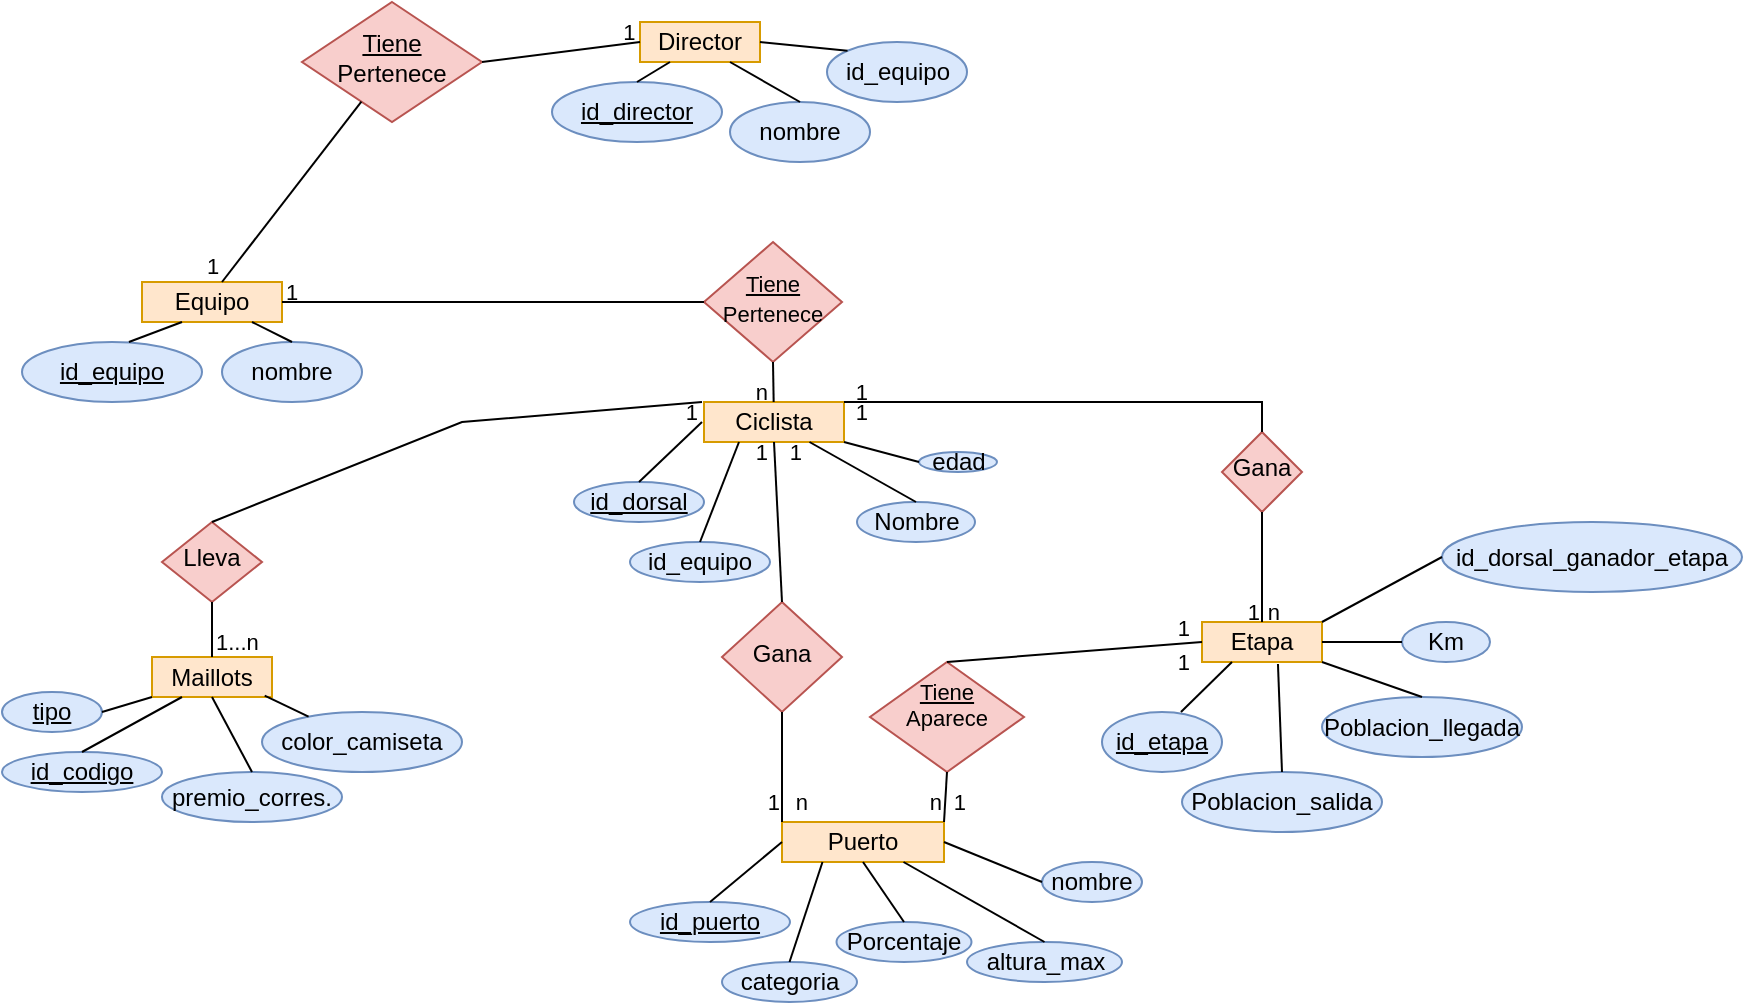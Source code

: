 <mxfile version="20.8.20" type="github">
  <diagram id="C5RBs43oDa-KdzZeNtuy" name="Page-1">
    <mxGraphModel dx="1434" dy="788" grid="1" gridSize="10" guides="1" tooltips="1" connect="1" arrows="1" fold="1" page="1" pageScale="1" pageWidth="827" pageHeight="1169" math="0" shadow="0">
      <root>
        <mxCell id="WIyWlLk6GJQsqaUBKTNV-0" />
        <mxCell id="WIyWlLk6GJQsqaUBKTNV-1" parent="WIyWlLk6GJQsqaUBKTNV-0" />
        <mxCell id="WIyWlLk6GJQsqaUBKTNV-6" value="Gana" style="rhombus;whiteSpace=wrap;html=1;shadow=0;fontFamily=Helvetica;fontSize=12;align=center;strokeWidth=1;spacing=6;spacingTop=-4;fillColor=#f8cecc;strokeColor=#b85450;" parent="WIyWlLk6GJQsqaUBKTNV-1" vertex="1">
          <mxGeometry x="380" y="310" width="60" height="55" as="geometry" />
        </mxCell>
        <mxCell id="WIyWlLk6GJQsqaUBKTNV-10" value="Lleva" style="rhombus;whiteSpace=wrap;html=1;shadow=0;fontFamily=Helvetica;fontSize=12;align=center;strokeWidth=1;spacing=6;spacingTop=-4;fillColor=#f8cecc;strokeColor=#b85450;" parent="WIyWlLk6GJQsqaUBKTNV-1" vertex="1">
          <mxGeometry x="100" y="270" width="50" height="40" as="geometry" />
        </mxCell>
        <mxCell id="zfDN0zzNHte_XfRn6gS3-0" value="Etapa" style="rounded=0;whiteSpace=wrap;html=1;fillColor=#ffe6cc;strokeColor=#d79b00;" vertex="1" parent="WIyWlLk6GJQsqaUBKTNV-1">
          <mxGeometry x="620" y="320" width="60" height="20" as="geometry" />
        </mxCell>
        <mxCell id="zfDN0zzNHte_XfRn6gS3-2" value="&lt;u&gt;Tiene&lt;/u&gt;&lt;br&gt;Pertenece" style="rhombus;whiteSpace=wrap;html=1;shadow=0;fontFamily=Helvetica;fontSize=12;align=center;strokeWidth=1;spacing=6;spacingTop=-4;fillColor=#f8cecc;strokeColor=#b85450;" vertex="1" parent="WIyWlLk6GJQsqaUBKTNV-1">
          <mxGeometry x="170" y="10" width="90" height="60" as="geometry" />
        </mxCell>
        <mxCell id="zfDN0zzNHte_XfRn6gS3-3" value="Gana" style="rhombus;whiteSpace=wrap;html=1;shadow=0;fontFamily=Helvetica;fontSize=12;align=center;strokeWidth=1;spacing=6;spacingTop=-4;fillColor=#f8cecc;strokeColor=#b85450;" vertex="1" parent="WIyWlLk6GJQsqaUBKTNV-1">
          <mxGeometry x="630" y="225" width="40" height="40" as="geometry" />
        </mxCell>
        <mxCell id="zfDN0zzNHte_XfRn6gS3-5" value="Maillots" style="rounded=0;whiteSpace=wrap;html=1;fillColor=#ffe6cc;strokeColor=#d79b00;" vertex="1" parent="WIyWlLk6GJQsqaUBKTNV-1">
          <mxGeometry x="95" y="337.5" width="60" height="20" as="geometry" />
        </mxCell>
        <mxCell id="zfDN0zzNHte_XfRn6gS3-6" value="Puerto" style="rounded=0;whiteSpace=wrap;html=1;fillColor=#ffe6cc;strokeColor=#d79b00;" vertex="1" parent="WIyWlLk6GJQsqaUBKTNV-1">
          <mxGeometry x="410" y="420" width="81" height="20" as="geometry" />
        </mxCell>
        <mxCell id="zfDN0zzNHte_XfRn6gS3-7" value="Director" style="rounded=0;whiteSpace=wrap;html=1;fillColor=#ffe6cc;strokeColor=#d79b00;" vertex="1" parent="WIyWlLk6GJQsqaUBKTNV-1">
          <mxGeometry x="339" y="20" width="60" height="20" as="geometry" />
        </mxCell>
        <mxCell id="zfDN0zzNHte_XfRn6gS3-8" value="Equipo" style="rounded=0;whiteSpace=wrap;html=1;fillColor=#ffe6cc;strokeColor=#d79b00;" vertex="1" parent="WIyWlLk6GJQsqaUBKTNV-1">
          <mxGeometry x="90" y="150" width="70" height="20" as="geometry" />
        </mxCell>
        <mxCell id="zfDN0zzNHte_XfRn6gS3-9" value="Ciclista" style="rounded=0;whiteSpace=wrap;html=1;fillColor=#ffe6cc;strokeColor=#d79b00;" vertex="1" parent="WIyWlLk6GJQsqaUBKTNV-1">
          <mxGeometry x="371" y="210" width="70" height="20" as="geometry" />
        </mxCell>
        <mxCell id="zfDN0zzNHte_XfRn6gS3-11" value="id_dorsal_ganador_etapa" style="ellipse;whiteSpace=wrap;html=1;fillColor=#dae8fc;strokeColor=#6c8ebf;" vertex="1" parent="WIyWlLk6GJQsqaUBKTNV-1">
          <mxGeometry x="740" y="270" width="150" height="35" as="geometry" />
        </mxCell>
        <mxCell id="zfDN0zzNHte_XfRn6gS3-12" value="Poblacion_salida" style="ellipse;whiteSpace=wrap;html=1;fillColor=#dae8fc;strokeColor=#6c8ebf;" vertex="1" parent="WIyWlLk6GJQsqaUBKTNV-1">
          <mxGeometry x="610" y="395" width="100" height="30" as="geometry" />
        </mxCell>
        <mxCell id="zfDN0zzNHte_XfRn6gS3-13" value="&lt;u&gt;id_puerto&lt;/u&gt;" style="ellipse;whiteSpace=wrap;html=1;fillColor=#dae8fc;strokeColor=#6c8ebf;" vertex="1" parent="WIyWlLk6GJQsqaUBKTNV-1">
          <mxGeometry x="334" y="460" width="80" height="20" as="geometry" />
        </mxCell>
        <mxCell id="zfDN0zzNHte_XfRn6gS3-14" value="Poblacion_llegada" style="ellipse;whiteSpace=wrap;html=1;fillColor=#dae8fc;strokeColor=#6c8ebf;" vertex="1" parent="WIyWlLk6GJQsqaUBKTNV-1">
          <mxGeometry x="680" y="357.5" width="100" height="30" as="geometry" />
        </mxCell>
        <mxCell id="zfDN0zzNHte_XfRn6gS3-15" value="Km" style="ellipse;whiteSpace=wrap;html=1;fillColor=#dae8fc;strokeColor=#6c8ebf;" vertex="1" parent="WIyWlLk6GJQsqaUBKTNV-1">
          <mxGeometry x="720" y="320" width="44" height="20" as="geometry" />
        </mxCell>
        <mxCell id="zfDN0zzNHte_XfRn6gS3-16" value="&lt;u&gt;id_etapa&lt;/u&gt;" style="ellipse;whiteSpace=wrap;html=1;fillColor=#dae8fc;strokeColor=#6c8ebf;" vertex="1" parent="WIyWlLk6GJQsqaUBKTNV-1">
          <mxGeometry x="570" y="365" width="60" height="30" as="geometry" />
        </mxCell>
        <mxCell id="zfDN0zzNHte_XfRn6gS3-17" value="edad" style="ellipse;whiteSpace=wrap;html=1;fillColor=#dae8fc;strokeColor=#6c8ebf;" vertex="1" parent="WIyWlLk6GJQsqaUBKTNV-1">
          <mxGeometry x="478.5" y="235" width="39" height="10" as="geometry" />
        </mxCell>
        <mxCell id="zfDN0zzNHte_XfRn6gS3-18" value="Nombre" style="ellipse;whiteSpace=wrap;html=1;fillColor=#dae8fc;strokeColor=#6c8ebf;" vertex="1" parent="WIyWlLk6GJQsqaUBKTNV-1">
          <mxGeometry x="447.5" y="260" width="59" height="20" as="geometry" />
        </mxCell>
        <mxCell id="zfDN0zzNHte_XfRn6gS3-19" value="id_equipo" style="ellipse;whiteSpace=wrap;html=1;fillColor=#dae8fc;strokeColor=#6c8ebf;" vertex="1" parent="WIyWlLk6GJQsqaUBKTNV-1">
          <mxGeometry x="334" y="280" width="70" height="20" as="geometry" />
        </mxCell>
        <mxCell id="zfDN0zzNHte_XfRn6gS3-20" value="&lt;u&gt;id_dorsal&lt;/u&gt;" style="ellipse;whiteSpace=wrap;html=1;fillColor=#dae8fc;strokeColor=#6c8ebf;" vertex="1" parent="WIyWlLk6GJQsqaUBKTNV-1">
          <mxGeometry x="306" y="250" width="65" height="20" as="geometry" />
        </mxCell>
        <mxCell id="zfDN0zzNHte_XfRn6gS3-22" value="id_equipo" style="ellipse;whiteSpace=wrap;html=1;fillColor=#dae8fc;strokeColor=#6c8ebf;" vertex="1" parent="WIyWlLk6GJQsqaUBKTNV-1">
          <mxGeometry x="432.5" y="30" width="70" height="30" as="geometry" />
        </mxCell>
        <mxCell id="zfDN0zzNHte_XfRn6gS3-23" value="nombre" style="ellipse;whiteSpace=wrap;html=1;fillColor=#dae8fc;strokeColor=#6c8ebf;" vertex="1" parent="WIyWlLk6GJQsqaUBKTNV-1">
          <mxGeometry x="384" y="60" width="70" height="30" as="geometry" />
        </mxCell>
        <mxCell id="zfDN0zzNHte_XfRn6gS3-24" value="&lt;u&gt;id_director&lt;/u&gt;" style="ellipse;whiteSpace=wrap;html=1;fillColor=#dae8fc;strokeColor=#6c8ebf;" vertex="1" parent="WIyWlLk6GJQsqaUBKTNV-1">
          <mxGeometry x="295" y="50" width="85" height="30" as="geometry" />
        </mxCell>
        <mxCell id="zfDN0zzNHte_XfRn6gS3-25" value="nombre" style="ellipse;whiteSpace=wrap;html=1;fillColor=#dae8fc;strokeColor=#6c8ebf;" vertex="1" parent="WIyWlLk6GJQsqaUBKTNV-1">
          <mxGeometry x="130" y="180" width="70" height="30" as="geometry" />
        </mxCell>
        <mxCell id="zfDN0zzNHte_XfRn6gS3-26" value="&lt;u&gt;id_equipo&lt;/u&gt;" style="ellipse;whiteSpace=wrap;html=1;fillColor=#dae8fc;strokeColor=#6c8ebf;" vertex="1" parent="WIyWlLk6GJQsqaUBKTNV-1">
          <mxGeometry x="30" y="180" width="90" height="30" as="geometry" />
        </mxCell>
        <mxCell id="zfDN0zzNHte_XfRn6gS3-27" value="&lt;h1 style=&quot;font-size: 8px;&quot;&gt;&lt;br&gt;&lt;/h1&gt;&lt;div style=&quot;font-size: 11px;&quot;&gt;&lt;u style=&quot;background-color: initial;&quot;&gt;Tiene&lt;/u&gt;&lt;br&gt;&lt;/div&gt;&lt;div style=&quot;font-size: 11px;&quot;&gt;&lt;font style=&quot;font-size: 11px;&quot;&gt;Aparece&lt;/font&gt;&lt;/div&gt;&lt;div&gt;&lt;u&gt;&lt;br&gt;&lt;/u&gt;&lt;/div&gt;&lt;span style=&quot;font-size: 8px;&quot;&gt;&lt;br&gt;&lt;/span&gt;" style="rhombus;whiteSpace=wrap;html=1;shadow=0;fontFamily=Helvetica;fontSize=12;align=center;strokeWidth=1;spacing=6;spacingTop=-4;fillColor=#f8cecc;strokeColor=#b85450;" vertex="1" parent="WIyWlLk6GJQsqaUBKTNV-1">
          <mxGeometry x="454" y="340" width="77" height="55" as="geometry" />
        </mxCell>
        <mxCell id="zfDN0zzNHte_XfRn6gS3-41" value="" style="endArrow=none;html=1;rounded=0;exitX=0.5;exitY=0;exitDx=0;exitDy=0;entryX=0.25;entryY=1;entryDx=0;entryDy=0;" edge="1" parent="WIyWlLk6GJQsqaUBKTNV-1" source="zfDN0zzNHte_XfRn6gS3-24" target="zfDN0zzNHte_XfRn6gS3-7">
          <mxGeometry width="50" height="50" relative="1" as="geometry">
            <mxPoint x="400" y="110" as="sourcePoint" />
            <mxPoint x="440" y="70" as="targetPoint" />
          </mxGeometry>
        </mxCell>
        <mxCell id="zfDN0zzNHte_XfRn6gS3-42" value="" style="endArrow=none;html=1;rounded=0;entryX=0;entryY=0;entryDx=0;entryDy=0;exitX=1;exitY=0.5;exitDx=0;exitDy=0;" edge="1" parent="WIyWlLk6GJQsqaUBKTNV-1" source="zfDN0zzNHte_XfRn6gS3-7" target="zfDN0zzNHte_XfRn6gS3-22">
          <mxGeometry width="50" height="50" relative="1" as="geometry">
            <mxPoint x="500" y="60" as="sourcePoint" />
            <mxPoint x="550" y="10" as="targetPoint" />
          </mxGeometry>
        </mxCell>
        <mxCell id="zfDN0zzNHte_XfRn6gS3-48" value="" style="endArrow=none;html=1;rounded=0;" edge="1" parent="WIyWlLk6GJQsqaUBKTNV-1" target="zfDN0zzNHte_XfRn6gS3-2">
          <mxGeometry width="50" height="50" relative="1" as="geometry">
            <mxPoint x="130" y="150" as="sourcePoint" />
            <mxPoint x="180" y="100" as="targetPoint" />
          </mxGeometry>
        </mxCell>
        <mxCell id="zfDN0zzNHte_XfRn6gS3-49" value="" style="endArrow=none;html=1;rounded=0;entryX=0;entryY=0.5;entryDx=0;entryDy=0;exitX=1;exitY=0.5;exitDx=0;exitDy=0;" edge="1" parent="WIyWlLk6GJQsqaUBKTNV-1" source="zfDN0zzNHte_XfRn6gS3-2" target="zfDN0zzNHte_XfRn6gS3-7">
          <mxGeometry width="50" height="50" relative="1" as="geometry">
            <mxPoint x="300" y="60" as="sourcePoint" />
            <mxPoint x="350" y="10" as="targetPoint" />
          </mxGeometry>
        </mxCell>
        <mxCell id="zfDN0zzNHte_XfRn6gS3-50" value="" style="endArrow=none;html=1;rounded=0;entryX=0.75;entryY=1;entryDx=0;entryDy=0;exitX=0.5;exitY=0;exitDx=0;exitDy=0;" edge="1" parent="WIyWlLk6GJQsqaUBKTNV-1" source="zfDN0zzNHte_XfRn6gS3-23" target="zfDN0zzNHte_XfRn6gS3-7">
          <mxGeometry width="50" height="50" relative="1" as="geometry">
            <mxPoint x="490" y="150" as="sourcePoint" />
            <mxPoint x="540" y="100" as="targetPoint" />
          </mxGeometry>
        </mxCell>
        <mxCell id="zfDN0zzNHte_XfRn6gS3-51" value="" style="endArrow=none;html=1;rounded=0;exitX=0.594;exitY=0;exitDx=0;exitDy=0;exitPerimeter=0;" edge="1" parent="WIyWlLk6GJQsqaUBKTNV-1" source="zfDN0zzNHte_XfRn6gS3-26">
          <mxGeometry width="50" height="50" relative="1" as="geometry">
            <mxPoint x="60" y="220" as="sourcePoint" />
            <mxPoint x="110" y="170" as="targetPoint" />
          </mxGeometry>
        </mxCell>
        <mxCell id="zfDN0zzNHte_XfRn6gS3-52" value="" style="endArrow=none;html=1;rounded=0;exitX=0.5;exitY=0;exitDx=0;exitDy=0;" edge="1" parent="WIyWlLk6GJQsqaUBKTNV-1" source="zfDN0zzNHte_XfRn6gS3-25" target="zfDN0zzNHte_XfRn6gS3-8">
          <mxGeometry width="50" height="50" relative="1" as="geometry">
            <mxPoint x="100" y="220" as="sourcePoint" />
            <mxPoint x="150" y="170" as="targetPoint" />
          </mxGeometry>
        </mxCell>
        <mxCell id="zfDN0zzNHte_XfRn6gS3-53" value="&lt;font style=&quot;font-size: 11px;&quot;&gt;&lt;u&gt;Tiene&lt;/u&gt;&lt;br&gt;Pertenece&lt;/font&gt;" style="rhombus;whiteSpace=wrap;html=1;shadow=0;fontFamily=Helvetica;fontSize=12;align=center;strokeWidth=1;spacing=6;spacingTop=-4;fillColor=#f8cecc;strokeColor=#b85450;" vertex="1" parent="WIyWlLk6GJQsqaUBKTNV-1">
          <mxGeometry x="371" y="130" width="69" height="60" as="geometry" />
        </mxCell>
        <mxCell id="zfDN0zzNHte_XfRn6gS3-56" value="" style="endArrow=none;html=1;rounded=0;exitX=1;exitY=0.5;exitDx=0;exitDy=0;entryX=0;entryY=0.5;entryDx=0;entryDy=0;" edge="1" parent="WIyWlLk6GJQsqaUBKTNV-1" source="zfDN0zzNHte_XfRn6gS3-8" target="zfDN0zzNHte_XfRn6gS3-53">
          <mxGeometry width="50" height="50" relative="1" as="geometry">
            <mxPoint x="310" y="210" as="sourcePoint" />
            <mxPoint x="360" y="160" as="targetPoint" />
          </mxGeometry>
        </mxCell>
        <mxCell id="zfDN0zzNHte_XfRn6gS3-58" value="" style="endArrow=none;html=1;rounded=0;entryX=0.5;entryY=1;entryDx=0;entryDy=0;" edge="1" parent="WIyWlLk6GJQsqaUBKTNV-1" source="zfDN0zzNHte_XfRn6gS3-9" target="zfDN0zzNHte_XfRn6gS3-53">
          <mxGeometry width="50" height="50" relative="1" as="geometry">
            <mxPoint x="310" y="310" as="sourcePoint" />
            <mxPoint x="360" y="260" as="targetPoint" />
          </mxGeometry>
        </mxCell>
        <mxCell id="zfDN0zzNHte_XfRn6gS3-60" value="" style="endArrow=none;html=1;rounded=0;entryX=1;entryY=1;entryDx=0;entryDy=0;exitX=0;exitY=0.5;exitDx=0;exitDy=0;" edge="1" parent="WIyWlLk6GJQsqaUBKTNV-1" source="zfDN0zzNHte_XfRn6gS3-17" target="zfDN0zzNHte_XfRn6gS3-9">
          <mxGeometry width="50" height="50" relative="1" as="geometry">
            <mxPoint x="310" y="340" as="sourcePoint" />
            <mxPoint x="360" y="290" as="targetPoint" />
          </mxGeometry>
        </mxCell>
        <mxCell id="zfDN0zzNHte_XfRn6gS3-61" value="" style="endArrow=none;html=1;rounded=0;exitX=0.5;exitY=0;exitDx=0;exitDy=0;" edge="1" parent="WIyWlLk6GJQsqaUBKTNV-1" source="zfDN0zzNHte_XfRn6gS3-18" target="zfDN0zzNHte_XfRn6gS3-9">
          <mxGeometry width="50" height="50" relative="1" as="geometry">
            <mxPoint x="310" y="340" as="sourcePoint" />
            <mxPoint x="360" y="290" as="targetPoint" />
          </mxGeometry>
        </mxCell>
        <mxCell id="zfDN0zzNHte_XfRn6gS3-62" value="" style="endArrow=none;html=1;rounded=0;entryX=0.25;entryY=1;entryDx=0;entryDy=0;exitX=0.5;exitY=0;exitDx=0;exitDy=0;" edge="1" parent="WIyWlLk6GJQsqaUBKTNV-1" source="zfDN0zzNHte_XfRn6gS3-19" target="zfDN0zzNHte_XfRn6gS3-9">
          <mxGeometry width="50" height="50" relative="1" as="geometry">
            <mxPoint x="310" y="340" as="sourcePoint" />
            <mxPoint x="360" y="290" as="targetPoint" />
          </mxGeometry>
        </mxCell>
        <mxCell id="zfDN0zzNHte_XfRn6gS3-63" value="" style="endArrow=none;html=1;rounded=0;exitX=0.5;exitY=0;exitDx=0;exitDy=0;" edge="1" parent="WIyWlLk6GJQsqaUBKTNV-1" source="zfDN0zzNHte_XfRn6gS3-20">
          <mxGeometry width="50" height="50" relative="1" as="geometry">
            <mxPoint x="310" y="340" as="sourcePoint" />
            <mxPoint x="370" y="220" as="targetPoint" />
          </mxGeometry>
        </mxCell>
        <mxCell id="zfDN0zzNHte_XfRn6gS3-64" value="" style="endArrow=none;html=1;rounded=0;fontSize=11;entryX=1;entryY=0;entryDx=0;entryDy=0;exitX=0.5;exitY=0;exitDx=0;exitDy=0;" edge="1" parent="WIyWlLk6GJQsqaUBKTNV-1" source="zfDN0zzNHte_XfRn6gS3-3" target="zfDN0zzNHte_XfRn6gS3-9">
          <mxGeometry width="50" height="50" relative="1" as="geometry">
            <mxPoint x="610" y="240" as="sourcePoint" />
            <mxPoint x="360" y="190" as="targetPoint" />
            <Array as="points">
              <mxPoint x="650" y="210" />
              <mxPoint x="560" y="210" />
            </Array>
          </mxGeometry>
        </mxCell>
        <mxCell id="zfDN0zzNHte_XfRn6gS3-65" value="" style="endArrow=none;html=1;rounded=0;fontSize=11;entryX=0.5;entryY=1;entryDx=0;entryDy=0;exitX=0.5;exitY=0;exitDx=0;exitDy=0;" edge="1" parent="WIyWlLk6GJQsqaUBKTNV-1" source="zfDN0zzNHte_XfRn6gS3-0" target="zfDN0zzNHte_XfRn6gS3-3">
          <mxGeometry width="50" height="50" relative="1" as="geometry">
            <mxPoint x="610" y="320" as="sourcePoint" />
            <mxPoint x="360" y="300" as="targetPoint" />
            <Array as="points">
              <mxPoint x="650" y="280" />
            </Array>
          </mxGeometry>
        </mxCell>
        <mxCell id="zfDN0zzNHte_XfRn6gS3-66" value="" style="endArrow=none;html=1;rounded=0;fontSize=11;entryX=0.25;entryY=1;entryDx=0;entryDy=0;exitX=0.658;exitY=0;exitDx=0;exitDy=0;exitPerimeter=0;" edge="1" parent="WIyWlLk6GJQsqaUBKTNV-1" source="zfDN0zzNHte_XfRn6gS3-16" target="zfDN0zzNHte_XfRn6gS3-0">
          <mxGeometry width="50" height="50" relative="1" as="geometry">
            <mxPoint x="310" y="490" as="sourcePoint" />
            <mxPoint x="360" y="440" as="targetPoint" />
          </mxGeometry>
        </mxCell>
        <mxCell id="zfDN0zzNHte_XfRn6gS3-67" value="" style="endArrow=none;html=1;rounded=0;fontSize=11;entryX=0.633;entryY=1.05;entryDx=0;entryDy=0;exitX=0.5;exitY=0;exitDx=0;exitDy=0;entryPerimeter=0;" edge="1" parent="WIyWlLk6GJQsqaUBKTNV-1" source="zfDN0zzNHte_XfRn6gS3-12" target="zfDN0zzNHte_XfRn6gS3-0">
          <mxGeometry width="50" height="50" relative="1" as="geometry">
            <mxPoint x="310" y="490" as="sourcePoint" />
            <mxPoint x="360" y="440" as="targetPoint" />
          </mxGeometry>
        </mxCell>
        <mxCell id="zfDN0zzNHte_XfRn6gS3-68" value="" style="endArrow=none;html=1;rounded=0;fontSize=11;entryX=1;entryY=1;entryDx=0;entryDy=0;exitX=0.5;exitY=0;exitDx=0;exitDy=0;" edge="1" parent="WIyWlLk6GJQsqaUBKTNV-1" source="zfDN0zzNHte_XfRn6gS3-14" target="zfDN0zzNHte_XfRn6gS3-0">
          <mxGeometry width="50" height="50" relative="1" as="geometry">
            <mxPoint x="310" y="490" as="sourcePoint" />
            <mxPoint x="360" y="440" as="targetPoint" />
          </mxGeometry>
        </mxCell>
        <mxCell id="zfDN0zzNHte_XfRn6gS3-69" value="" style="endArrow=none;html=1;rounded=0;fontSize=11;entryX=1;entryY=0.5;entryDx=0;entryDy=0;exitX=0;exitY=0.5;exitDx=0;exitDy=0;" edge="1" parent="WIyWlLk6GJQsqaUBKTNV-1" source="zfDN0zzNHte_XfRn6gS3-15" target="zfDN0zzNHte_XfRn6gS3-0">
          <mxGeometry width="50" height="50" relative="1" as="geometry">
            <mxPoint x="310" y="490" as="sourcePoint" />
            <mxPoint x="360" y="440" as="targetPoint" />
          </mxGeometry>
        </mxCell>
        <mxCell id="zfDN0zzNHte_XfRn6gS3-71" value="" style="endArrow=none;html=1;rounded=0;fontSize=11;entryX=0.5;entryY=1;entryDx=0;entryDy=0;exitX=1;exitY=0;exitDx=0;exitDy=0;" edge="1" parent="WIyWlLk6GJQsqaUBKTNV-1" source="zfDN0zzNHte_XfRn6gS3-6" target="zfDN0zzNHte_XfRn6gS3-27">
          <mxGeometry width="50" height="50" relative="1" as="geometry">
            <mxPoint x="320" y="420" as="sourcePoint" />
            <mxPoint x="360" y="440" as="targetPoint" />
          </mxGeometry>
        </mxCell>
        <mxCell id="zfDN0zzNHte_XfRn6gS3-72" value="" style="endArrow=none;html=1;rounded=0;fontSize=11;entryX=0;entryY=0.5;entryDx=0;entryDy=0;exitX=1;exitY=0;exitDx=0;exitDy=0;" edge="1" parent="WIyWlLk6GJQsqaUBKTNV-1" source="zfDN0zzNHte_XfRn6gS3-0" target="zfDN0zzNHte_XfRn6gS3-11">
          <mxGeometry width="50" height="50" relative="1" as="geometry">
            <mxPoint x="470" y="510" as="sourcePoint" />
            <mxPoint x="520" y="460" as="targetPoint" />
          </mxGeometry>
        </mxCell>
        <mxCell id="zfDN0zzNHte_XfRn6gS3-73" value="altura_max" style="ellipse;whiteSpace=wrap;html=1;fillColor=#dae8fc;strokeColor=#6c8ebf;" vertex="1" parent="WIyWlLk6GJQsqaUBKTNV-1">
          <mxGeometry x="502.5" y="480" width="77.5" height="20" as="geometry" />
        </mxCell>
        <mxCell id="zfDN0zzNHte_XfRn6gS3-74" value="Porcentaje" style="ellipse;whiteSpace=wrap;html=1;fillColor=#dae8fc;strokeColor=#6c8ebf;" vertex="1" parent="WIyWlLk6GJQsqaUBKTNV-1">
          <mxGeometry x="437.25" y="470" width="67.5" height="20" as="geometry" />
        </mxCell>
        <mxCell id="zfDN0zzNHte_XfRn6gS3-75" value="nombre" style="ellipse;whiteSpace=wrap;html=1;fillColor=#dae8fc;strokeColor=#6c8ebf;" vertex="1" parent="WIyWlLk6GJQsqaUBKTNV-1">
          <mxGeometry x="540" y="440" width="50" height="20" as="geometry" />
        </mxCell>
        <mxCell id="zfDN0zzNHte_XfRn6gS3-76" value="categoria" style="ellipse;whiteSpace=wrap;html=1;fillColor=#dae8fc;strokeColor=#6c8ebf;" vertex="1" parent="WIyWlLk6GJQsqaUBKTNV-1">
          <mxGeometry x="380" y="490" width="67.5" height="20" as="geometry" />
        </mxCell>
        <mxCell id="zfDN0zzNHte_XfRn6gS3-77" value="" style="endArrow=none;html=1;rounded=0;fontSize=11;entryX=0;entryY=0.5;entryDx=0;entryDy=0;exitX=0.5;exitY=0;exitDx=0;exitDy=0;" edge="1" parent="WIyWlLk6GJQsqaUBKTNV-1" source="zfDN0zzNHte_XfRn6gS3-13" target="zfDN0zzNHte_XfRn6gS3-6">
          <mxGeometry width="50" height="50" relative="1" as="geometry">
            <mxPoint x="470" y="620" as="sourcePoint" />
            <mxPoint x="520" y="570" as="targetPoint" />
          </mxGeometry>
        </mxCell>
        <mxCell id="zfDN0zzNHte_XfRn6gS3-78" value="" style="endArrow=none;html=1;rounded=0;fontSize=11;entryX=1;entryY=0.5;entryDx=0;entryDy=0;exitX=0;exitY=0.5;exitDx=0;exitDy=0;" edge="1" parent="WIyWlLk6GJQsqaUBKTNV-1" source="zfDN0zzNHte_XfRn6gS3-75" target="zfDN0zzNHte_XfRn6gS3-6">
          <mxGeometry width="50" height="50" relative="1" as="geometry">
            <mxPoint x="470" y="620" as="sourcePoint" />
            <mxPoint x="520" y="570" as="targetPoint" />
          </mxGeometry>
        </mxCell>
        <mxCell id="zfDN0zzNHte_XfRn6gS3-79" value="" style="endArrow=none;html=1;rounded=0;fontSize=11;entryX=0.75;entryY=1;entryDx=0;entryDy=0;exitX=0.5;exitY=0;exitDx=0;exitDy=0;" edge="1" parent="WIyWlLk6GJQsqaUBKTNV-1" source="zfDN0zzNHte_XfRn6gS3-73" target="zfDN0zzNHte_XfRn6gS3-6">
          <mxGeometry width="50" height="50" relative="1" as="geometry">
            <mxPoint x="470" y="620" as="sourcePoint" />
            <mxPoint x="520" y="570" as="targetPoint" />
          </mxGeometry>
        </mxCell>
        <mxCell id="zfDN0zzNHte_XfRn6gS3-80" value="" style="endArrow=none;html=1;rounded=0;fontSize=11;entryX=0.5;entryY=1;entryDx=0;entryDy=0;exitX=0.5;exitY=0;exitDx=0;exitDy=0;" edge="1" parent="WIyWlLk6GJQsqaUBKTNV-1" source="zfDN0zzNHte_XfRn6gS3-74" target="zfDN0zzNHte_XfRn6gS3-6">
          <mxGeometry width="50" height="50" relative="1" as="geometry">
            <mxPoint x="470" y="620" as="sourcePoint" />
            <mxPoint x="520" y="570" as="targetPoint" />
          </mxGeometry>
        </mxCell>
        <mxCell id="zfDN0zzNHte_XfRn6gS3-81" value="" style="endArrow=none;html=1;rounded=0;fontSize=11;entryX=0.25;entryY=1;entryDx=0;entryDy=0;exitX=0.5;exitY=0;exitDx=0;exitDy=0;" edge="1" parent="WIyWlLk6GJQsqaUBKTNV-1" source="zfDN0zzNHte_XfRn6gS3-76" target="zfDN0zzNHte_XfRn6gS3-6">
          <mxGeometry width="50" height="50" relative="1" as="geometry">
            <mxPoint x="470" y="620" as="sourcePoint" />
            <mxPoint x="520" y="570" as="targetPoint" />
          </mxGeometry>
        </mxCell>
        <mxCell id="zfDN0zzNHte_XfRn6gS3-82" value="" style="endArrow=none;html=1;rounded=0;fontSize=11;exitX=0.5;exitY=0;exitDx=0;exitDy=0;" edge="1" parent="WIyWlLk6GJQsqaUBKTNV-1" source="WIyWlLk6GJQsqaUBKTNV-10">
          <mxGeometry width="50" height="50" relative="1" as="geometry">
            <mxPoint x="240" y="280" as="sourcePoint" />
            <mxPoint x="370" y="210" as="targetPoint" />
            <Array as="points">
              <mxPoint x="250" y="220" />
            </Array>
          </mxGeometry>
        </mxCell>
        <mxCell id="zfDN0zzNHte_XfRn6gS3-83" value="" style="endArrow=none;html=1;rounded=0;fontSize=11;exitX=0.5;exitY=0;exitDx=0;exitDy=0;entryX=0;entryY=1;entryDx=0;entryDy=0;entryPerimeter=0;" edge="1" parent="WIyWlLk6GJQsqaUBKTNV-1" source="zfDN0zzNHte_XfRn6gS3-27" target="zfDN0zzNHte_XfRn6gS3-110">
          <mxGeometry width="50" height="50" relative="1" as="geometry">
            <mxPoint x="450" y="330" as="sourcePoint" />
            <mxPoint x="500" y="280" as="targetPoint" />
          </mxGeometry>
        </mxCell>
        <mxCell id="zfDN0zzNHte_XfRn6gS3-84" value="" style="endArrow=none;html=1;rounded=0;fontSize=11;entryX=0.5;entryY=1;entryDx=0;entryDy=0;exitX=0.5;exitY=0;exitDx=0;exitDy=0;" edge="1" parent="WIyWlLk6GJQsqaUBKTNV-1" source="zfDN0zzNHte_XfRn6gS3-5" target="WIyWlLk6GJQsqaUBKTNV-10">
          <mxGeometry width="50" height="50" relative="1" as="geometry">
            <mxPoint x="450" y="490" as="sourcePoint" />
            <mxPoint x="500" y="440" as="targetPoint" />
          </mxGeometry>
        </mxCell>
        <mxCell id="zfDN0zzNHte_XfRn6gS3-85" style="edgeStyle=orthogonalEdgeStyle;rounded=0;orthogonalLoop=1;jettySize=auto;html=1;exitX=0.5;exitY=1;exitDx=0;exitDy=0;fontSize=11;" edge="1" parent="WIyWlLk6GJQsqaUBKTNV-1" source="zfDN0zzNHte_XfRn6gS3-19" target="zfDN0zzNHte_XfRn6gS3-19">
          <mxGeometry relative="1" as="geometry" />
        </mxCell>
        <mxCell id="zfDN0zzNHte_XfRn6gS3-86" value="" style="endArrow=none;html=1;rounded=0;fontSize=11;entryX=0.5;entryY=1;entryDx=0;entryDy=0;exitX=0.5;exitY=0;exitDx=0;exitDy=0;" edge="1" parent="WIyWlLk6GJQsqaUBKTNV-1" source="WIyWlLk6GJQsqaUBKTNV-6" target="zfDN0zzNHte_XfRn6gS3-9">
          <mxGeometry width="50" height="50" relative="1" as="geometry">
            <mxPoint x="450" y="430" as="sourcePoint" />
            <mxPoint x="500" y="380" as="targetPoint" />
          </mxGeometry>
        </mxCell>
        <mxCell id="zfDN0zzNHte_XfRn6gS3-88" value="" style="endArrow=none;html=1;rounded=0;fontSize=11;entryX=0.5;entryY=1;entryDx=0;entryDy=0;exitX=0;exitY=0;exitDx=0;exitDy=0;" edge="1" parent="WIyWlLk6GJQsqaUBKTNV-1" source="zfDN0zzNHte_XfRn6gS3-6" target="WIyWlLk6GJQsqaUBKTNV-6">
          <mxGeometry width="50" height="50" relative="1" as="geometry">
            <mxPoint x="450" y="430" as="sourcePoint" />
            <mxPoint x="500" y="380" as="targetPoint" />
          </mxGeometry>
        </mxCell>
        <mxCell id="zfDN0zzNHte_XfRn6gS3-90" value="&lt;u&gt;id_codigo&lt;/u&gt;" style="ellipse;whiteSpace=wrap;html=1;fillColor=#dae8fc;strokeColor=#6c8ebf;" vertex="1" parent="WIyWlLk6GJQsqaUBKTNV-1">
          <mxGeometry x="20" y="385" width="80" height="20" as="geometry" />
        </mxCell>
        <mxCell id="zfDN0zzNHte_XfRn6gS3-91" value="color_camiseta" style="ellipse;whiteSpace=wrap;html=1;fillColor=#dae8fc;strokeColor=#6c8ebf;" vertex="1" parent="WIyWlLk6GJQsqaUBKTNV-1">
          <mxGeometry x="150" y="365" width="100" height="30" as="geometry" />
        </mxCell>
        <mxCell id="zfDN0zzNHte_XfRn6gS3-92" value="premio_corres." style="ellipse;whiteSpace=wrap;html=1;fillColor=#dae8fc;strokeColor=#6c8ebf;" vertex="1" parent="WIyWlLk6GJQsqaUBKTNV-1">
          <mxGeometry x="100" y="395" width="90" height="25" as="geometry" />
        </mxCell>
        <mxCell id="zfDN0zzNHte_XfRn6gS3-93" value="&lt;u&gt;tipo&lt;/u&gt;" style="ellipse;whiteSpace=wrap;html=1;fillColor=#dae8fc;strokeColor=#6c8ebf;" vertex="1" parent="WIyWlLk6GJQsqaUBKTNV-1">
          <mxGeometry x="20" y="355" width="50" height="20" as="geometry" />
        </mxCell>
        <mxCell id="zfDN0zzNHte_XfRn6gS3-94" value="" style="endArrow=none;html=1;rounded=0;fontSize=11;entryX=0;entryY=1;entryDx=0;entryDy=0;exitX=1;exitY=0.5;exitDx=0;exitDy=0;" edge="1" parent="WIyWlLk6GJQsqaUBKTNV-1" source="zfDN0zzNHte_XfRn6gS3-93" target="zfDN0zzNHte_XfRn6gS3-5">
          <mxGeometry width="50" height="50" relative="1" as="geometry">
            <mxPoint x="180" y="430" as="sourcePoint" />
            <mxPoint x="500" y="380" as="targetPoint" />
          </mxGeometry>
        </mxCell>
        <mxCell id="zfDN0zzNHte_XfRn6gS3-95" value="" style="endArrow=none;html=1;rounded=0;fontSize=11;entryX=0.25;entryY=1;entryDx=0;entryDy=0;exitX=0.5;exitY=0;exitDx=0;exitDy=0;" edge="1" parent="WIyWlLk6GJQsqaUBKTNV-1" source="zfDN0zzNHte_XfRn6gS3-90" target="zfDN0zzNHte_XfRn6gS3-5">
          <mxGeometry width="50" height="50" relative="1" as="geometry">
            <mxPoint x="90" y="395" as="sourcePoint" />
            <mxPoint x="105" y="385" as="targetPoint" />
          </mxGeometry>
        </mxCell>
        <mxCell id="zfDN0zzNHte_XfRn6gS3-96" value="" style="endArrow=none;html=1;rounded=0;fontSize=11;entryX=0.5;entryY=1;entryDx=0;entryDy=0;exitX=0.5;exitY=0;exitDx=0;exitDy=0;" edge="1" parent="WIyWlLk6GJQsqaUBKTNV-1" source="zfDN0zzNHte_XfRn6gS3-92" target="zfDN0zzNHte_XfRn6gS3-5">
          <mxGeometry width="50" height="50" relative="1" as="geometry">
            <mxPoint x="65" y="420" as="sourcePoint" />
            <mxPoint x="120" y="385" as="targetPoint" />
          </mxGeometry>
        </mxCell>
        <mxCell id="zfDN0zzNHte_XfRn6gS3-97" value="" style="endArrow=none;html=1;rounded=0;fontSize=11;entryX=0.939;entryY=0.967;entryDx=0;entryDy=0;entryPerimeter=0;" edge="1" parent="WIyWlLk6GJQsqaUBKTNV-1" source="zfDN0zzNHte_XfRn6gS3-91" target="zfDN0zzNHte_XfRn6gS3-5">
          <mxGeometry width="50" height="50" relative="1" as="geometry">
            <mxPoint x="120" y="445" as="sourcePoint" />
            <mxPoint x="135" y="385" as="targetPoint" />
          </mxGeometry>
        </mxCell>
        <mxCell id="zfDN0zzNHte_XfRn6gS3-99" value="&lt;br&gt;1" style="text;html=1;align=center;verticalAlign=middle;resizable=0;points=[];autosize=1;strokeColor=none;fillColor=none;fontSize=11;" vertex="1" parent="WIyWlLk6GJQsqaUBKTNV-1">
          <mxGeometry x="110" y="115" width="30" height="40" as="geometry" />
        </mxCell>
        <mxCell id="zfDN0zzNHte_XfRn6gS3-100" value="&amp;nbsp; &amp;nbsp; &amp;nbsp; 1" style="text;html=1;align=center;verticalAlign=middle;resizable=0;points=[];autosize=1;strokeColor=none;fillColor=none;fontSize=11;" vertex="1" parent="WIyWlLk6GJQsqaUBKTNV-1">
          <mxGeometry x="299" y="10" width="50" height="30" as="geometry" />
        </mxCell>
        <mxCell id="zfDN0zzNHte_XfRn6gS3-101" value="1" style="text;html=1;align=left;verticalAlign=middle;resizable=0;points=[];autosize=1;strokeColor=none;fillColor=none;fontSize=11;" vertex="1" parent="WIyWlLk6GJQsqaUBKTNV-1">
          <mxGeometry x="160" y="140" width="30" height="30" as="geometry" />
        </mxCell>
        <mxCell id="zfDN0zzNHte_XfRn6gS3-102" value="1...n" style="text;html=1;align=left;verticalAlign=middle;resizable=0;points=[];autosize=1;strokeColor=none;fillColor=none;fontSize=11;" vertex="1" parent="WIyWlLk6GJQsqaUBKTNV-1">
          <mxGeometry x="125" y="315" width="40" height="30" as="geometry" />
        </mxCell>
        <mxCell id="zfDN0zzNHte_XfRn6gS3-103" value="n" style="text;html=1;align=right;verticalAlign=middle;resizable=0;points=[];autosize=1;strokeColor=none;fillColor=none;fontSize=11;" vertex="1" parent="WIyWlLk6GJQsqaUBKTNV-1">
          <mxGeometry x="374" y="190" width="30" height="30" as="geometry" />
        </mxCell>
        <mxCell id="zfDN0zzNHte_XfRn6gS3-105" value="1" style="text;html=1;align=right;verticalAlign=middle;resizable=0;points=[];autosize=1;strokeColor=none;fillColor=none;fontSize=11;" vertex="1" parent="WIyWlLk6GJQsqaUBKTNV-1">
          <mxGeometry x="339" y="200" width="30" height="30" as="geometry" />
        </mxCell>
        <mxCell id="zfDN0zzNHte_XfRn6gS3-107" value="1" style="text;html=1;align=right;verticalAlign=middle;resizable=0;points=[];autosize=1;strokeColor=none;fillColor=none;fontSize=11;" vertex="1" parent="WIyWlLk6GJQsqaUBKTNV-1">
          <mxGeometry x="390.5" y="220" width="30" height="30" as="geometry" />
        </mxCell>
        <mxCell id="zfDN0zzNHte_XfRn6gS3-108" value="1" style="text;html=1;align=right;verticalAlign=middle;resizable=0;points=[];autosize=1;strokeColor=none;fillColor=none;fontSize=11;" vertex="1" parent="WIyWlLk6GJQsqaUBKTNV-1">
          <mxGeometry x="424" y="190" width="30" height="30" as="geometry" />
        </mxCell>
        <mxCell id="zfDN0zzNHte_XfRn6gS3-109" value="1" style="text;html=1;align=right;verticalAlign=middle;resizable=0;points=[];autosize=1;strokeColor=none;fillColor=none;fontSize=11;" vertex="1" parent="WIyWlLk6GJQsqaUBKTNV-1">
          <mxGeometry x="424" y="200" width="30" height="30" as="geometry" />
        </mxCell>
        <mxCell id="zfDN0zzNHte_XfRn6gS3-110" value="1" style="text;html=1;align=right;verticalAlign=middle;resizable=0;points=[];autosize=1;strokeColor=none;fillColor=none;fontSize=11;" vertex="1" parent="WIyWlLk6GJQsqaUBKTNV-1">
          <mxGeometry x="620" y="300" width="30" height="30" as="geometry" />
        </mxCell>
        <mxCell id="zfDN0zzNHte_XfRn6gS3-111" value="n" style="text;html=1;align=right;verticalAlign=middle;resizable=0;points=[];autosize=1;strokeColor=none;fillColor=none;fontSize=11;" vertex="1" parent="WIyWlLk6GJQsqaUBKTNV-1">
          <mxGeometry x="630" y="300" width="30" height="30" as="geometry" />
        </mxCell>
        <mxCell id="zfDN0zzNHte_XfRn6gS3-113" value="n" style="text;html=1;align=right;verticalAlign=middle;resizable=0;points=[];autosize=1;strokeColor=none;fillColor=none;fontSize=11;" vertex="1" parent="WIyWlLk6GJQsqaUBKTNV-1">
          <mxGeometry x="461" y="395" width="30" height="30" as="geometry" />
        </mxCell>
        <mxCell id="zfDN0zzNHte_XfRn6gS3-114" value="1" style="text;html=1;align=right;verticalAlign=middle;resizable=0;points=[];autosize=1;strokeColor=none;fillColor=none;fontSize=11;" vertex="1" parent="WIyWlLk6GJQsqaUBKTNV-1">
          <mxGeometry x="585" y="307.5" width="30" height="30" as="geometry" />
        </mxCell>
        <mxCell id="zfDN0zzNHte_XfRn6gS3-115" value="1" style="text;html=1;align=right;verticalAlign=middle;resizable=0;points=[];autosize=1;strokeColor=none;fillColor=none;fontSize=11;" vertex="1" parent="WIyWlLk6GJQsqaUBKTNV-1">
          <mxGeometry x="585" y="325" width="30" height="30" as="geometry" />
        </mxCell>
        <mxCell id="zfDN0zzNHte_XfRn6gS3-116" value="1" style="text;html=1;align=right;verticalAlign=middle;resizable=0;points=[];autosize=1;strokeColor=none;fillColor=none;fontSize=11;" vertex="1" parent="WIyWlLk6GJQsqaUBKTNV-1">
          <mxGeometry x="472.5" y="395" width="30" height="30" as="geometry" />
        </mxCell>
        <mxCell id="zfDN0zzNHte_XfRn6gS3-117" value="1" style="text;html=1;align=right;verticalAlign=middle;resizable=0;points=[];autosize=1;strokeColor=none;fillColor=none;fontSize=11;" vertex="1" parent="WIyWlLk6GJQsqaUBKTNV-1">
          <mxGeometry x="374" y="220" width="30" height="30" as="geometry" />
        </mxCell>
        <mxCell id="zfDN0zzNHte_XfRn6gS3-118" value="1" style="text;html=1;align=right;verticalAlign=middle;resizable=0;points=[];autosize=1;strokeColor=none;fillColor=none;fontSize=11;" vertex="1" parent="WIyWlLk6GJQsqaUBKTNV-1">
          <mxGeometry x="380" y="395" width="30" height="30" as="geometry" />
        </mxCell>
        <mxCell id="zfDN0zzNHte_XfRn6gS3-119" value="n" style="text;html=1;align=right;verticalAlign=middle;resizable=0;points=[];autosize=1;strokeColor=none;fillColor=none;fontSize=11;" vertex="1" parent="WIyWlLk6GJQsqaUBKTNV-1">
          <mxGeometry x="394" y="395" width="30" height="30" as="geometry" />
        </mxCell>
      </root>
    </mxGraphModel>
  </diagram>
</mxfile>

